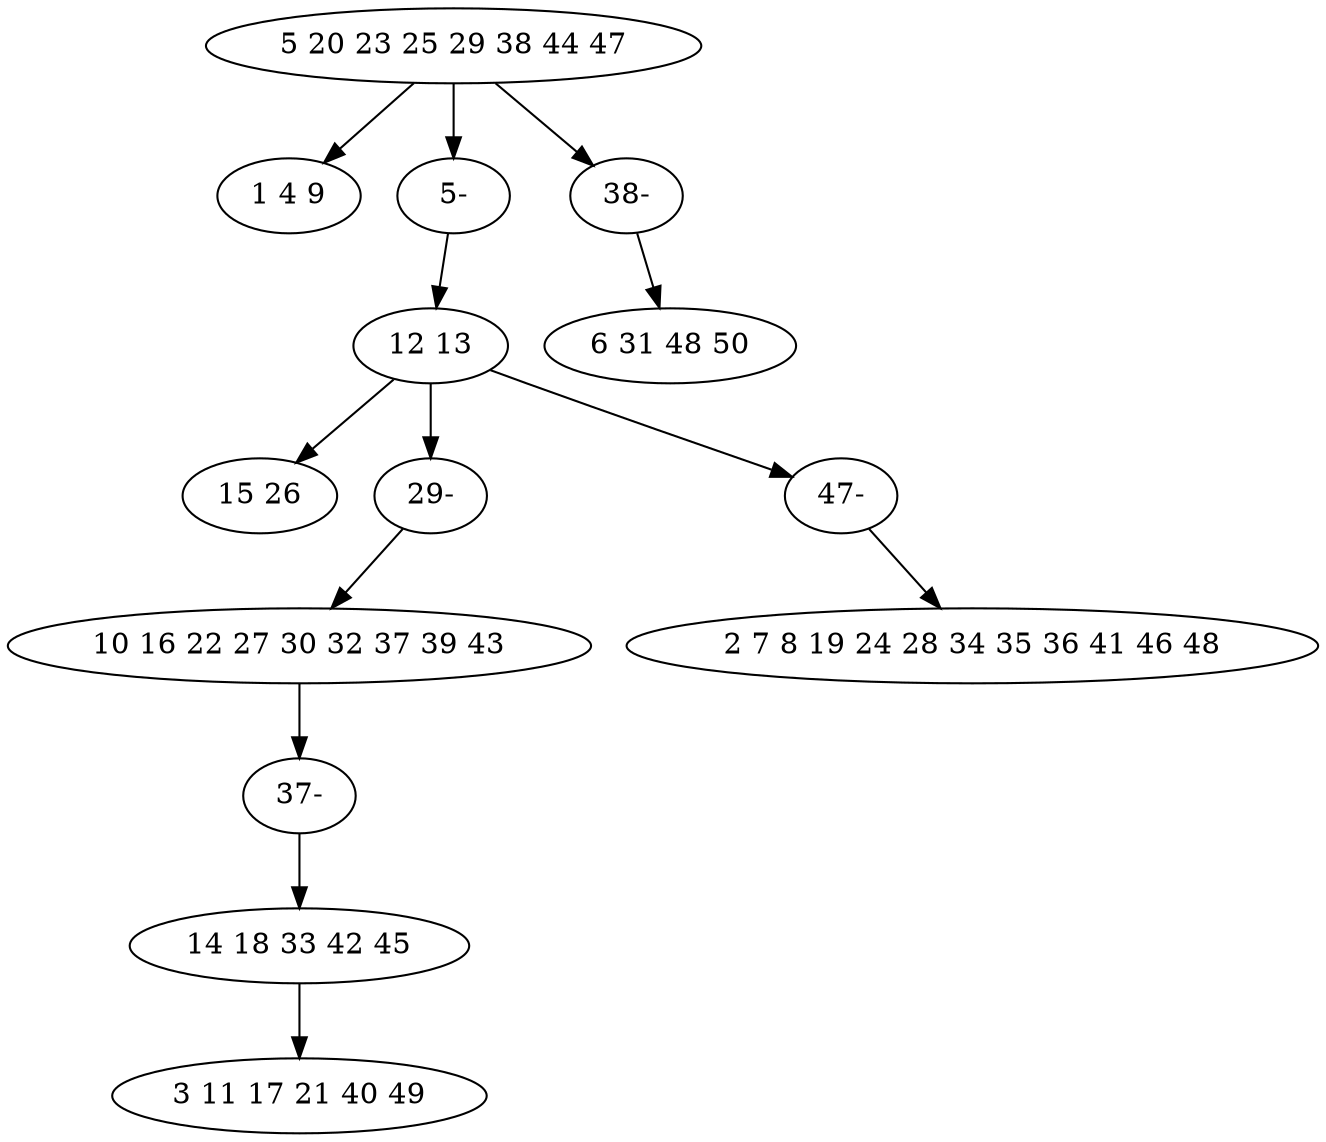 digraph true_tree {
	"0" -> "1"
	"0" -> "13"
	"2" -> "3"
	"0" -> "10"
	"2" -> "9"
	"2" -> "12"
	"5" -> "11"
	"7" -> "8"
	"9" -> "5"
	"10" -> "4"
	"11" -> "7"
	"12" -> "6"
	"13" -> "2"
	"0" [label="5 20 23 25 29 38 44 47"];
	"1" [label="1 4 9"];
	"2" [label="12 13"];
	"3" [label="15 26"];
	"4" [label="6 31 48 50"];
	"5" [label="10 16 22 27 30 32 37 39 43"];
	"6" [label="2 7 8 19 24 28 34 35 36 41 46 48"];
	"7" [label="14 18 33 42 45"];
	"8" [label="3 11 17 21 40 49"];
	"9" [label="29-"];
	"10" [label="38-"];
	"11" [label="37-"];
	"12" [label="47-"];
	"13" [label="5-"];
}
